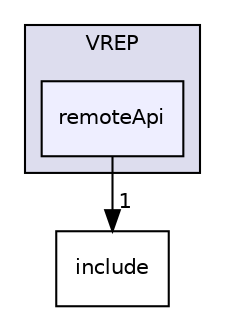 digraph "VREP/remoteApi" {
  compound=true
  node [ fontsize="10", fontname="Helvetica"];
  edge [ labelfontsize="10", labelfontname="Helvetica"];
  subgraph clusterdir_232aa3f8ef70bff6758ec37c7e6e421b {
    graph [ bgcolor="#ddddee", pencolor="black", label="VREP" fontname="Helvetica", fontsize="10", URL="dir_232aa3f8ef70bff6758ec37c7e6e421b.html"]
  dir_ece4fa20d00474ec9024bcffffc272a3 [shape=box, label="remoteApi", style="filled", fillcolor="#eeeeff", pencolor="black", URL="dir_ece4fa20d00474ec9024bcffffc272a3.html"];
  }
  dir_126af86d2f5526036769dd1db00531cf [shape=box label="include" URL="dir_126af86d2f5526036769dd1db00531cf.html"];
  dir_ece4fa20d00474ec9024bcffffc272a3->dir_126af86d2f5526036769dd1db00531cf [headlabel="1", labeldistance=1.5 headhref="dir_000007_000006.html"];
}
